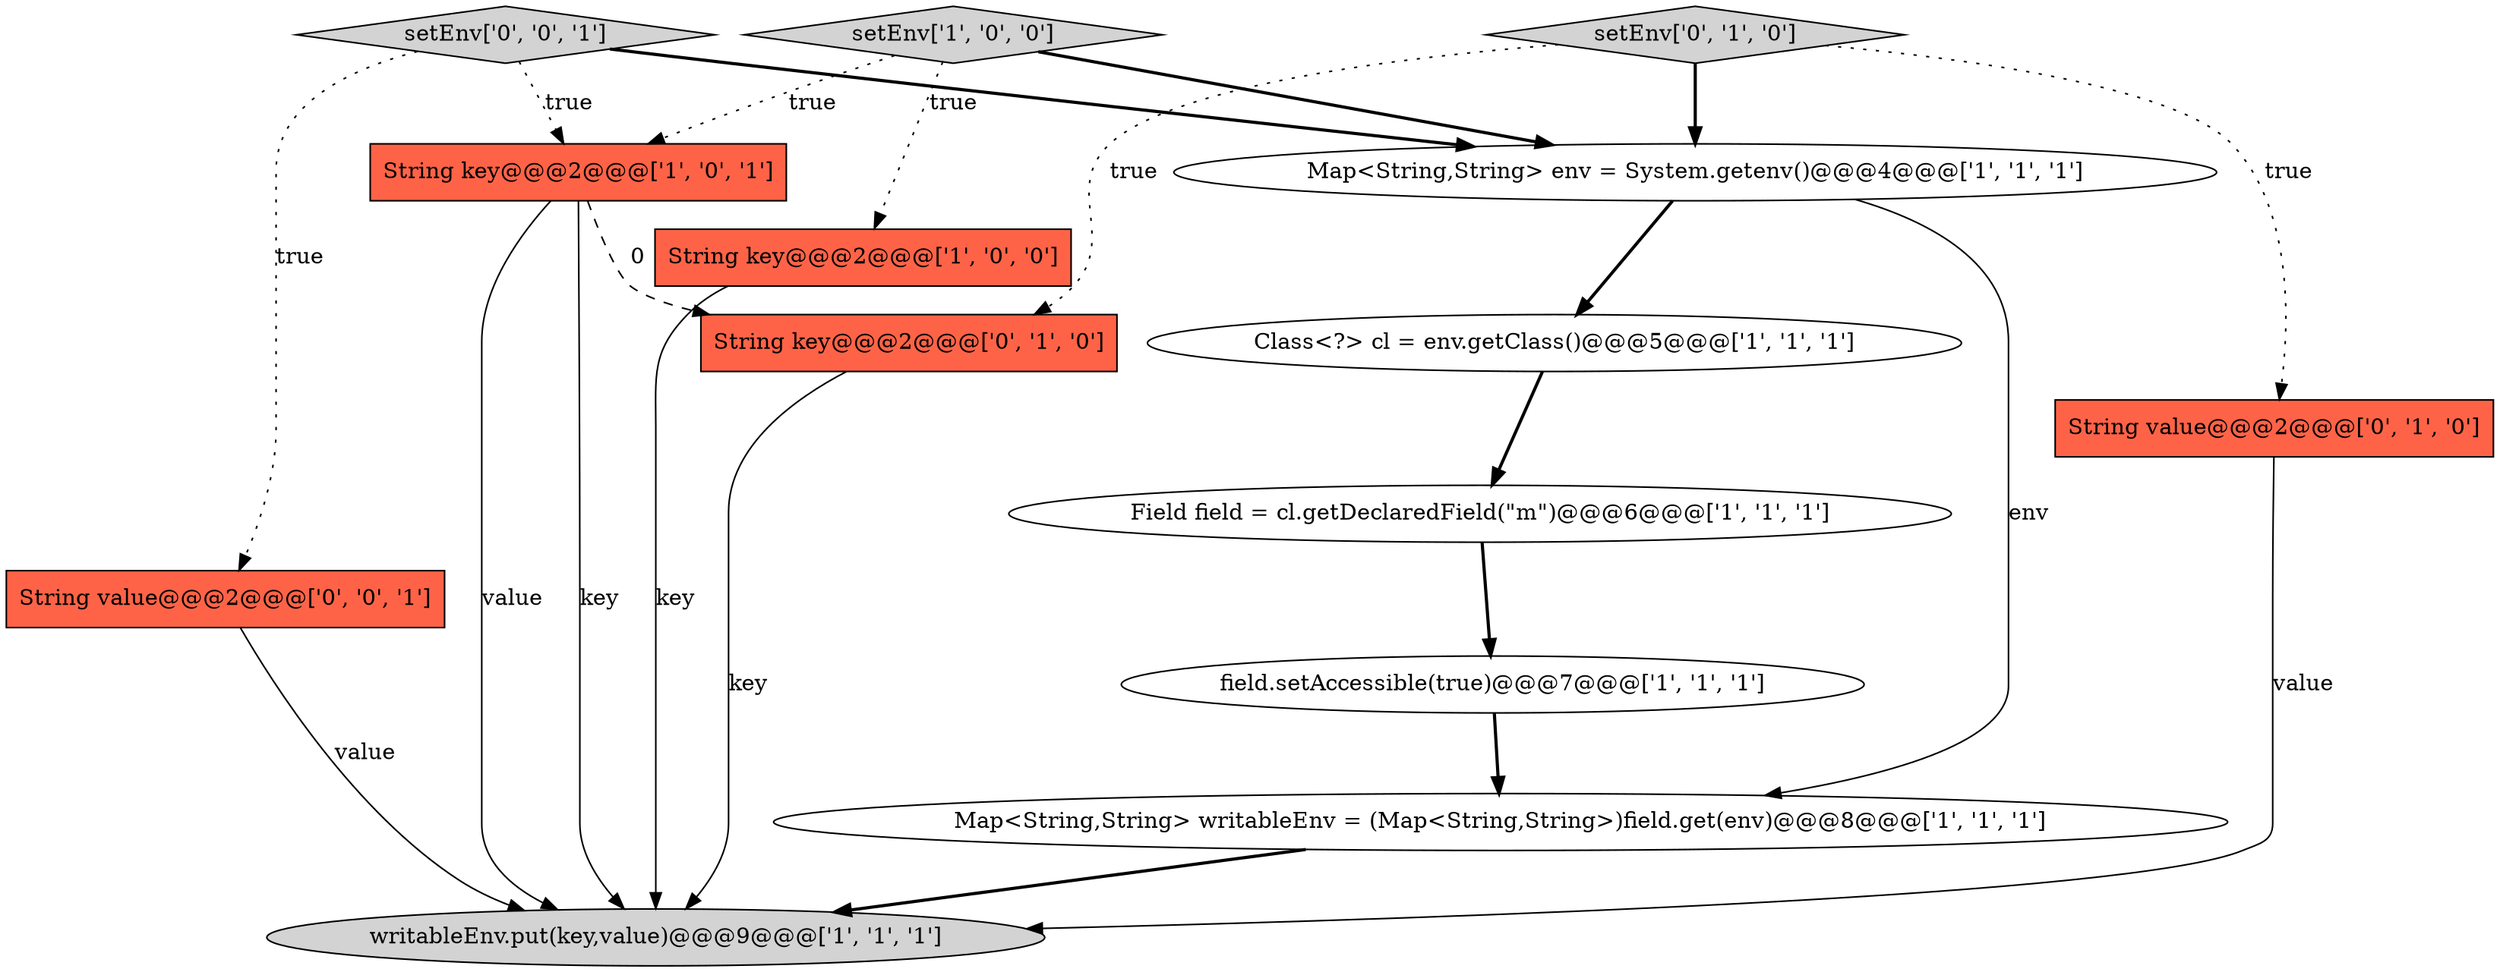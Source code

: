 digraph {
13 [style = filled, label = "setEnv['0', '0', '1']", fillcolor = lightgray, shape = diamond image = "AAA0AAABBB3BBB"];
0 [style = filled, label = "String key@@@2@@@['1', '0', '0']", fillcolor = tomato, shape = box image = "AAA0AAABBB1BBB"];
6 [style = filled, label = "Class<?> cl = env.getClass()@@@5@@@['1', '1', '1']", fillcolor = white, shape = ellipse image = "AAA0AAABBB1BBB"];
4 [style = filled, label = "field.setAccessible(true)@@@7@@@['1', '1', '1']", fillcolor = white, shape = ellipse image = "AAA0AAABBB1BBB"];
11 [style = filled, label = "setEnv['0', '1', '0']", fillcolor = lightgray, shape = diamond image = "AAA0AAABBB2BBB"];
9 [style = filled, label = "String value@@@2@@@['0', '1', '0']", fillcolor = tomato, shape = box image = "AAA0AAABBB2BBB"];
5 [style = filled, label = "writableEnv.put(key,value)@@@9@@@['1', '1', '1']", fillcolor = lightgray, shape = ellipse image = "AAA0AAABBB1BBB"];
3 [style = filled, label = "Map<String,String> writableEnv = (Map<String,String>)field.get(env)@@@8@@@['1', '1', '1']", fillcolor = white, shape = ellipse image = "AAA0AAABBB1BBB"];
7 [style = filled, label = "setEnv['1', '0', '0']", fillcolor = lightgray, shape = diamond image = "AAA0AAABBB1BBB"];
1 [style = filled, label = "String key@@@2@@@['1', '0', '1']", fillcolor = tomato, shape = box image = "AAA0AAABBB1BBB"];
10 [style = filled, label = "String key@@@2@@@['0', '1', '0']", fillcolor = tomato, shape = box image = "AAA1AAABBB2BBB"];
12 [style = filled, label = "String value@@@2@@@['0', '0', '1']", fillcolor = tomato, shape = box image = "AAA0AAABBB3BBB"];
8 [style = filled, label = "Field field = cl.getDeclaredField(\"m\")@@@6@@@['1', '1', '1']", fillcolor = white, shape = ellipse image = "AAA0AAABBB1BBB"];
2 [style = filled, label = "Map<String,String> env = System.getenv()@@@4@@@['1', '1', '1']", fillcolor = white, shape = ellipse image = "AAA0AAABBB1BBB"];
11->9 [style = dotted, label="true"];
13->1 [style = dotted, label="true"];
11->10 [style = dotted, label="true"];
8->4 [style = bold, label=""];
1->5 [style = solid, label="key"];
7->1 [style = dotted, label="true"];
6->8 [style = bold, label=""];
3->5 [style = bold, label=""];
11->2 [style = bold, label=""];
10->5 [style = solid, label="key"];
9->5 [style = solid, label="value"];
2->3 [style = solid, label="env"];
12->5 [style = solid, label="value"];
1->10 [style = dashed, label="0"];
0->5 [style = solid, label="key"];
2->6 [style = bold, label=""];
7->0 [style = dotted, label="true"];
1->5 [style = solid, label="value"];
13->2 [style = bold, label=""];
13->12 [style = dotted, label="true"];
4->3 [style = bold, label=""];
7->2 [style = bold, label=""];
}
